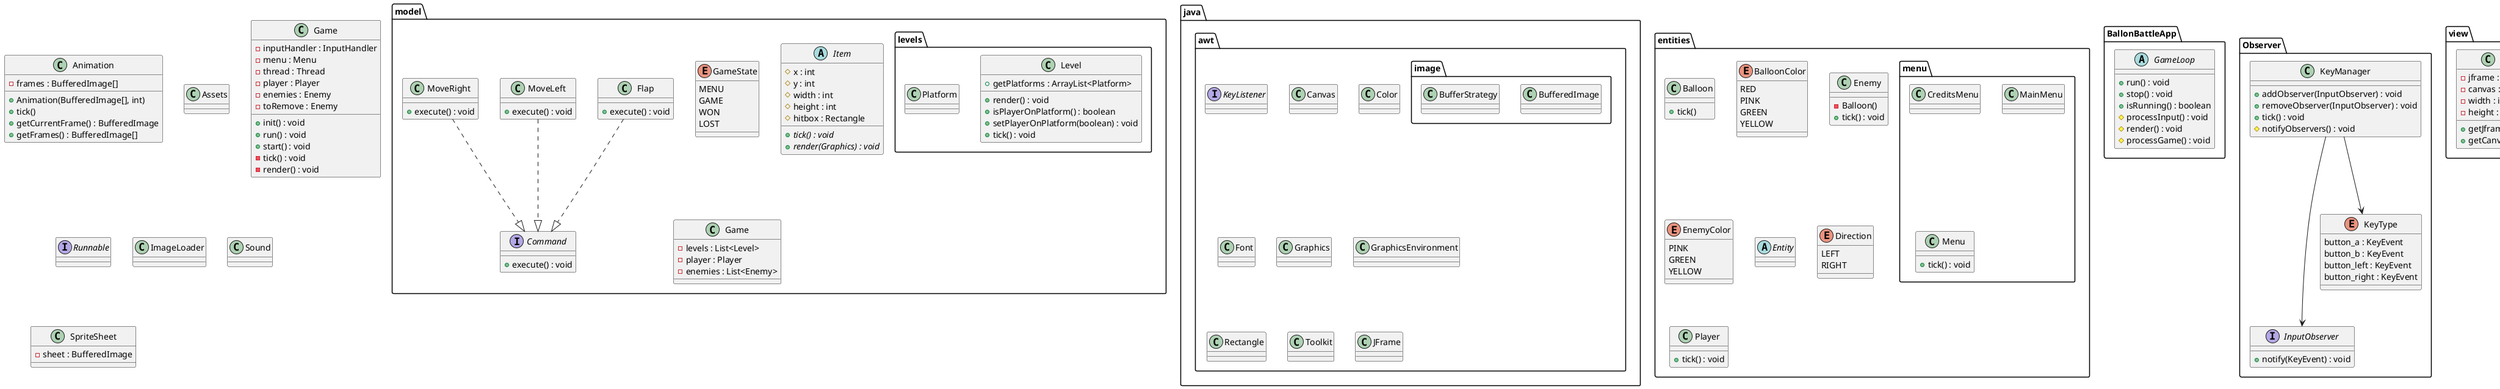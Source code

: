 @startuml
'https://plantuml.com/class-diagram

package BallonBattleApp {
    abstract GameLoop {
        +run() : void
        +stop() : void
        +isRunning() : boolean
        #processInput() : void
        #render() : void
        #processGame() : void
    }
}

package Observer {

    interface InputObserver {
        + notify(KeyEvent) : void
    }

    class KeyManager {
        +addObserver(InputObserver) : void
        +removeObserver(InputObserver) : void
        +tick() : void
        #notifyObservers() : void
    }

    enum KeyType {
        button_a : KeyEvent
        button_b : KeyEvent
        button_left : KeyEvent
        button_right : KeyEvent
    }

}
KeyManager ---> InputObserver
KeyManager --> KeyType

package model {
    interface Command {
        +execute() : void
    }

    class Flap{
        +execute() : void
    }

    class MoveLeft {
        +execute() : void
    }

    class MoveRight {
            +execute() : void
    }

    Flap ..|> Command
    MoveLeft ..|> Command
    MoveRight ..|> Command


    enum GameState {
        MENU
        GAME
        WON
        LOST
    }

    package levels {
        class Level {
        + render() : void
        + getPlatforms : ArrayList<Platform>
        + isPlayerOnPlatform() : boolean
        + setPlayerOnPlatform(boolean) : void
        + tick() : void
        }
            class Platform {}
    }

    abstract Item {
        # x : int
        # y : int
        # width : int
        # height : int
        # hitbox : Rectangle
        {abstract} + tick() : void
        {abstract} + render(Graphics) : void
    }

    class Game {
        - levels : List<Level>
        - player : Player
        - enemies : List<Enemy>
    }
}

package view {
    class Display {
        - jframe : JFrame
        - canvas : Canvas
        - width : int
        - height : int
        +getJframe() : JFrame
        +getCanvas() : Canvas
    }
}

package controller {
    class GameController {

    }
}


class Animation {
-frames : BufferedImage[]
+Animation(BufferedImage[], int)
+tick()
+getCurrentFrame() : BufferedImage
+getFrames() : BufferedImage[]
}

class Assets {}




class Game {
+ init() : void
+ run() : void
+ start() : void
-tick() : void
-render() : void
-inputHandler : InputHandler
-menu : Menu
-thread : Thread
-player : Player
-enemies : Enemy
-toRemove : Enemy
}


interface Runnable {}

class ImageLoader {}



package java.awt {
    interface KeyListener {}
}



class Sound {}

class SpriteSheet {
-sheet : BufferedImage
}


package entities {

    class Balloon {
    +tick()
    }

    enum BalloonColor {
        RED
        PINK
        GREEN
        YELLOW
    }


    class Enemy {
        - Balloon()
        + tick() : void
    }

    enum EnemyColor {
        PINK
        GREEN
        YELLOW
    }

    abstract Entity {}




    enum Direction {
        LEFT
        RIGHT
    }

    class Player {
        + tick() : void
    }



    package menu {
        class CreditsMenu {}
        class MainMenu {}
        class Menu {
        +tick() : void
        }
    }

package java.awt {
    class Canvas
    class Color
    class Font
    class Graphics
    class GraphicsEnvironment
    class Rectangle
    class Toolkit

    class JFrame


    package image {
        class BufferedImage
        class BufferStrategy
    }
}


@enduml